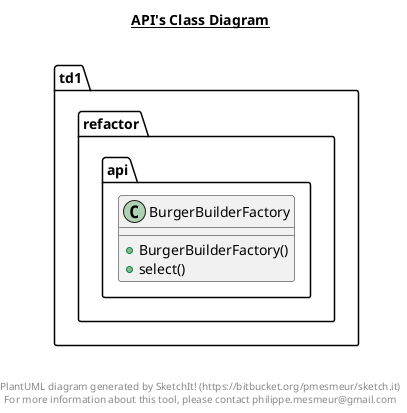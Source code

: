 @startuml

title __API's Class Diagram__\n

  namespace td1.refactor.api {
    class td1.refactor.api.BurgerBuilderFactory {
        + BurgerBuilderFactory()
        + select()
    }
  }
  



right footer


PlantUML diagram generated by SketchIt! (https://bitbucket.org/pmesmeur/sketch.it)
For more information about this tool, please contact philippe.mesmeur@gmail.com
endfooter

@enduml
